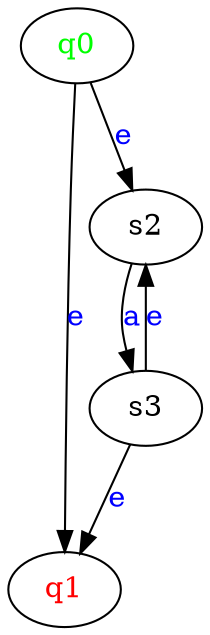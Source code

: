 digraph G {
	"q0"->"q1"[ label=<<font color="blue">e</font>> ];
	"s2"->"s3"[ label=<<font color="blue">a</font>> ];
	"q0"->"s2"[ label=<<font color="blue">e</font>> ];
	"s3"->"q1"[ label=<<font color="blue">e</font>> ];
	"s3"->"s2"[ label=<<font color="blue">e</font>> ];
	"q0" [ label=<<font color="green">q0</font>> ];
	"q1" [ label=<<font color="red">q1</font>> ];
	"s2";
	"s3";

}
